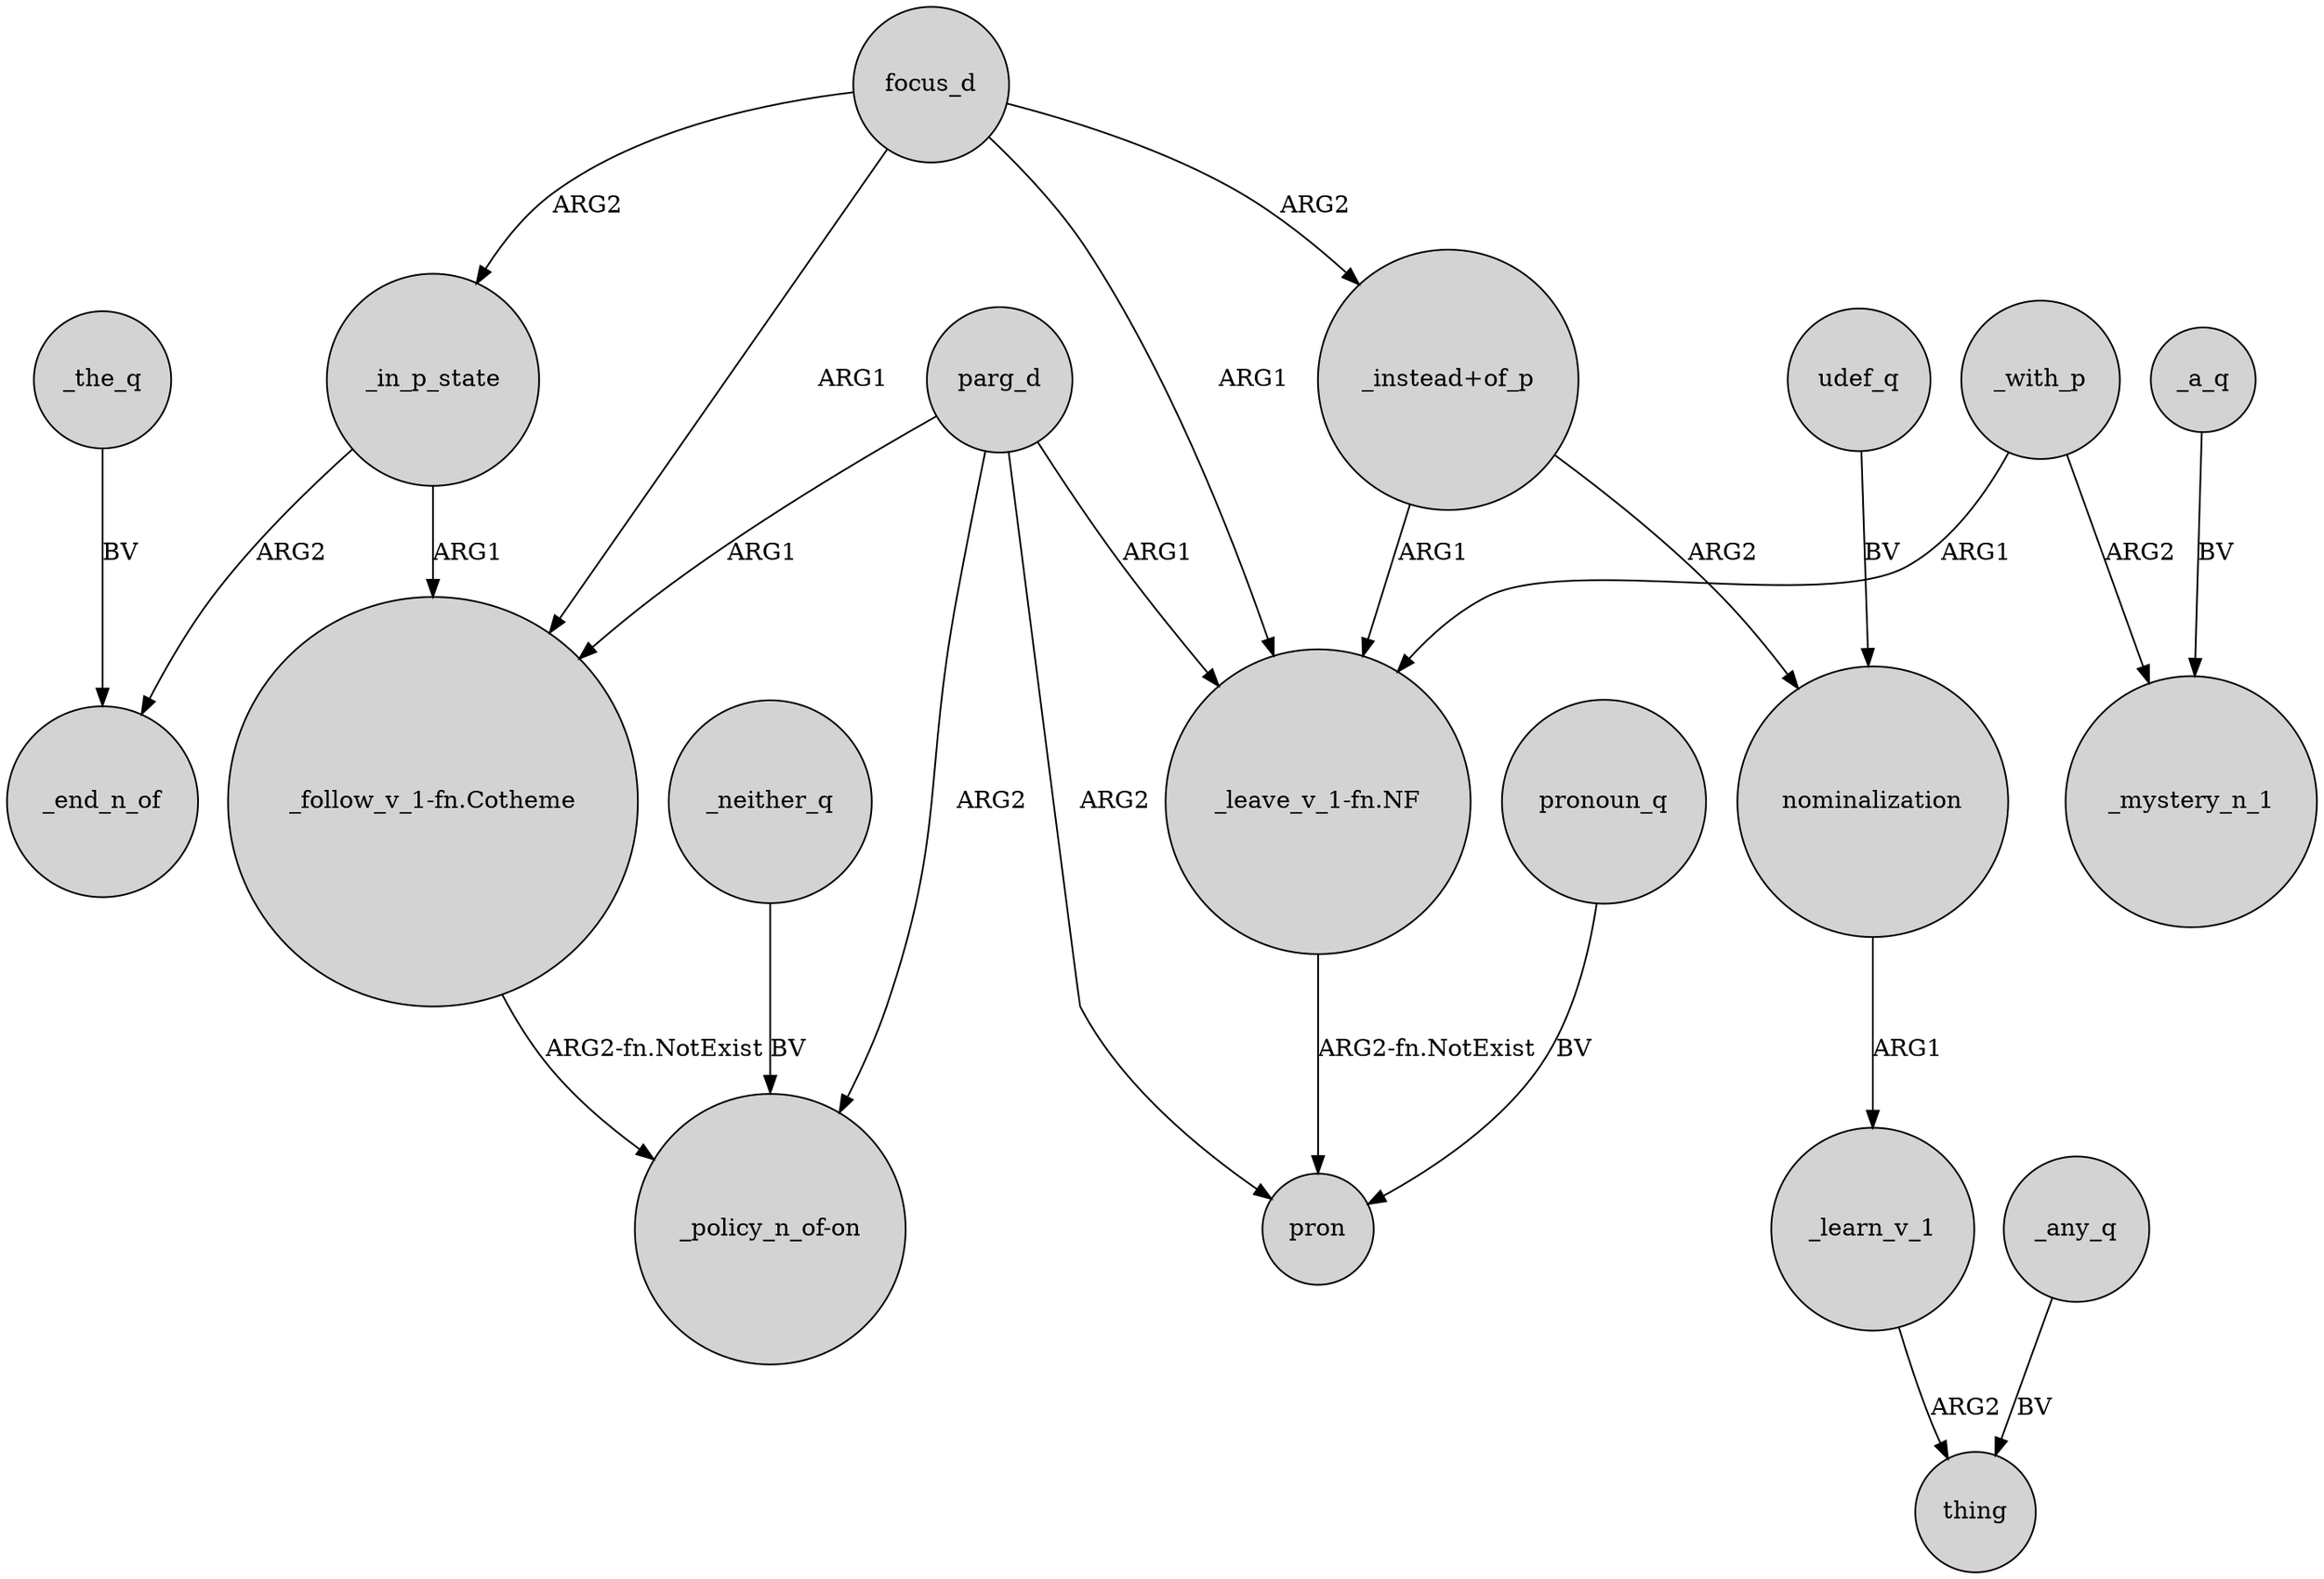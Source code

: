 digraph {
	node [shape=circle style=filled]
	_in_p_state -> "_follow_v_1-fn.Cotheme" [label=ARG1]
	_neither_q -> "_policy_n_of-on" [label=BV]
	nominalization -> _learn_v_1 [label=ARG1]
	_the_q -> _end_n_of [label=BV]
	focus_d -> _in_p_state [label=ARG2]
	"_leave_v_1-fn.NF" -> pron [label="ARG2-fn.NotExist"]
	_a_q -> _mystery_n_1 [label=BV]
	"_follow_v_1-fn.Cotheme" -> "_policy_n_of-on" [label="ARG2-fn.NotExist"]
	"_instead+of_p" -> nominalization [label=ARG2]
	_in_p_state -> _end_n_of [label=ARG2]
	parg_d -> pron [label=ARG2]
	pronoun_q -> pron [label=BV]
	parg_d -> "_leave_v_1-fn.NF" [label=ARG1]
	focus_d -> "_instead+of_p" [label=ARG2]
	_with_p -> _mystery_n_1 [label=ARG2]
	_learn_v_1 -> thing [label=ARG2]
	udef_q -> nominalization [label=BV]
	_with_p -> "_leave_v_1-fn.NF" [label=ARG1]
	focus_d -> "_follow_v_1-fn.Cotheme" [label=ARG1]
	parg_d -> "_policy_n_of-on" [label=ARG2]
	focus_d -> "_leave_v_1-fn.NF" [label=ARG1]
	"_instead+of_p" -> "_leave_v_1-fn.NF" [label=ARG1]
	_any_q -> thing [label=BV]
	parg_d -> "_follow_v_1-fn.Cotheme" [label=ARG1]
}

